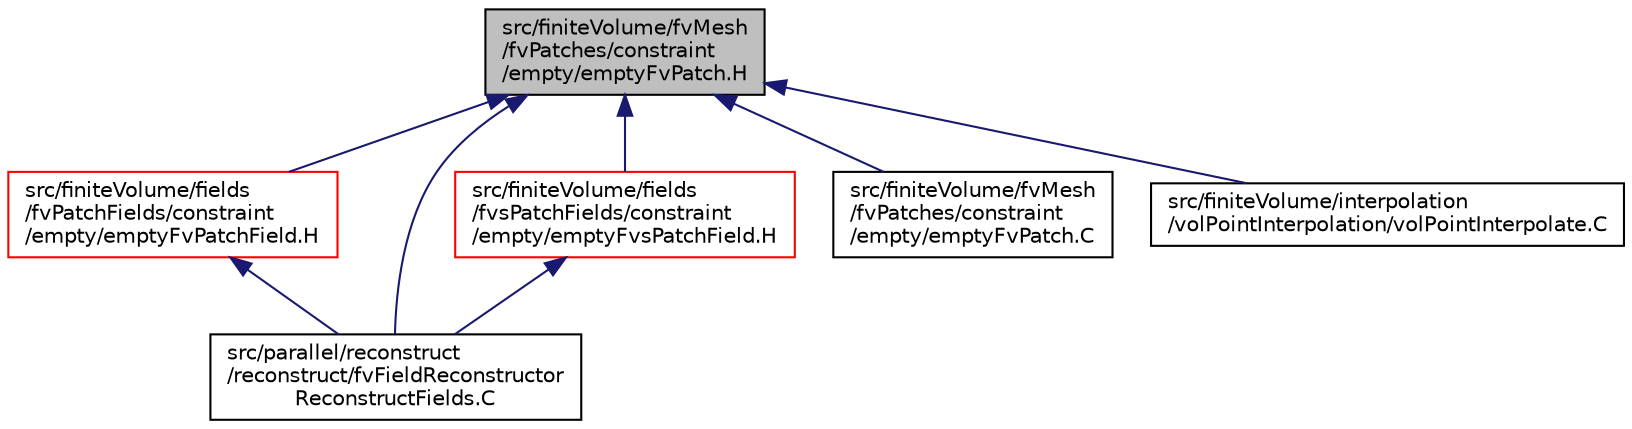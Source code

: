 digraph "src/finiteVolume/fvMesh/fvPatches/constraint/empty/emptyFvPatch.H"
{
  bgcolor="transparent";
  edge [fontname="Helvetica",fontsize="10",labelfontname="Helvetica",labelfontsize="10"];
  node [fontname="Helvetica",fontsize="10",shape=record];
  Node1 [label="src/finiteVolume/fvMesh\l/fvPatches/constraint\l/empty/emptyFvPatch.H",height=0.2,width=0.4,color="black", fillcolor="grey75", style="filled", fontcolor="black"];
  Node1 -> Node2 [dir="back",color="midnightblue",fontsize="10",style="solid",fontname="Helvetica"];
  Node2 [label="src/finiteVolume/fields\l/fvPatchFields/constraint\l/empty/emptyFvPatchField.H",height=0.2,width=0.4,color="red",URL="$a05254.html"];
  Node2 -> Node3 [dir="back",color="midnightblue",fontsize="10",style="solid",fontname="Helvetica"];
  Node3 [label="src/parallel/reconstruct\l/reconstruct/fvFieldReconstructor\lReconstructFields.C",height=0.2,width=0.4,color="black",URL="$a09147.html"];
  Node1 -> Node4 [dir="back",color="midnightblue",fontsize="10",style="solid",fontname="Helvetica"];
  Node4 [label="src/finiteVolume/fields\l/fvsPatchFields/constraint\l/empty/emptyFvsPatchField.H",height=0.2,width=0.4,color="red",URL="$a05590.html"];
  Node4 -> Node3 [dir="back",color="midnightblue",fontsize="10",style="solid",fontname="Helvetica"];
  Node1 -> Node5 [dir="back",color="midnightblue",fontsize="10",style="solid",fontname="Helvetica"];
  Node5 [label="src/finiteVolume/fvMesh\l/fvPatches/constraint\l/empty/emptyFvPatch.C",height=0.2,width=0.4,color="black",URL="$a05925.html"];
  Node1 -> Node6 [dir="back",color="midnightblue",fontsize="10",style="solid",fontname="Helvetica"];
  Node6 [label="src/finiteVolume/interpolation\l/volPointInterpolation/volPointInterpolate.C",height=0.2,width=0.4,color="black",URL="$a06183.html"];
  Node1 -> Node3 [dir="back",color="midnightblue",fontsize="10",style="solid",fontname="Helvetica"];
}
